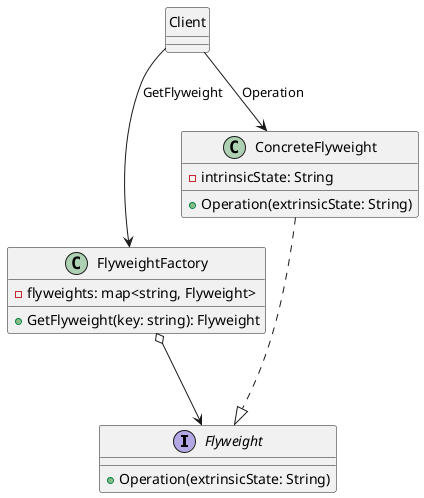 @startuml
interface Flyweight {
  +Operation(extrinsicState: String)
}

class ConcreteFlyweight {
  -intrinsicState: String
  +Operation(extrinsicState: String)
}

class FlyweightFactory {
  -flyweights: map<string, Flyweight>
  +GetFlyweight(key: string): Flyweight
}

class Client {}
hide Client circle 

ConcreteFlyweight ..down.|> Flyweight
Client -down-> ConcreteFlyweight: Operation
Client -down-> FlyweightFactory: GetFlyweight
FlyweightFactory o-> Flyweight

@enduml
